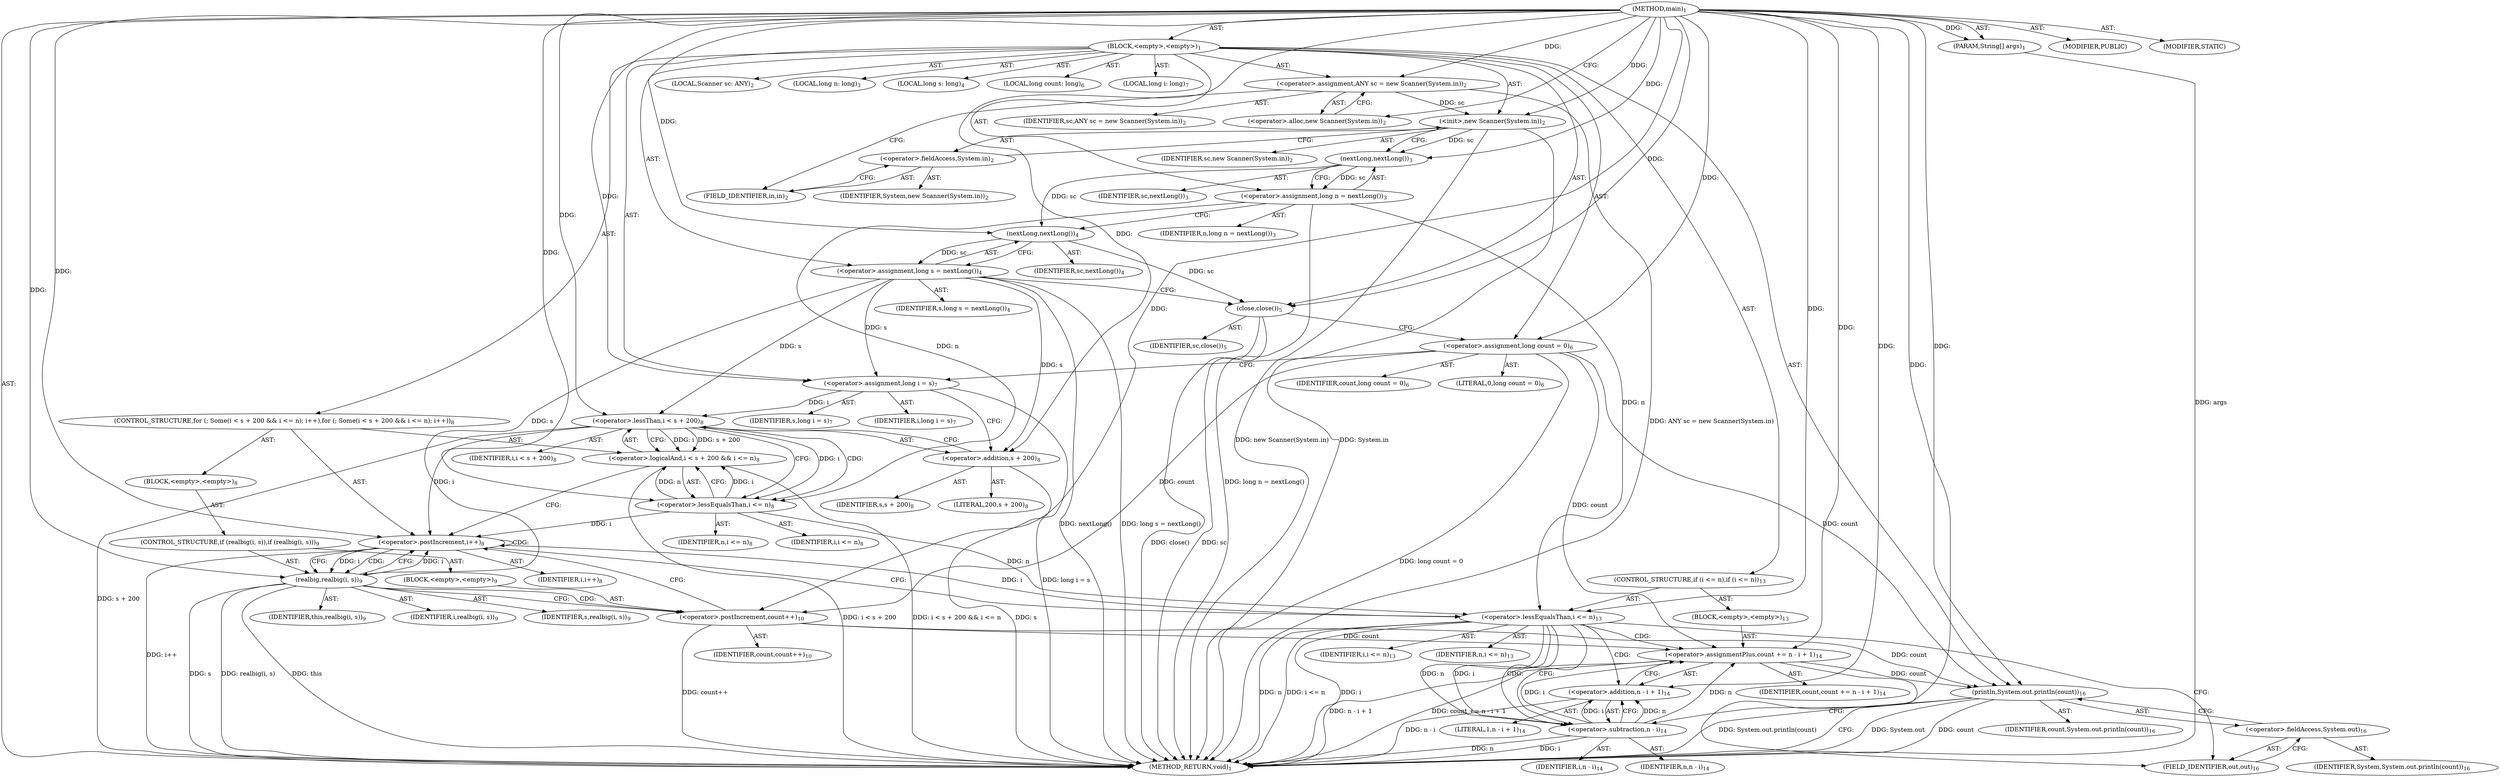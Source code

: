 digraph "main" {  
"19" [label = <(METHOD,main)<SUB>1</SUB>> ]
"20" [label = <(PARAM,String[] args)<SUB>1</SUB>> ]
"21" [label = <(BLOCK,&lt;empty&gt;,&lt;empty&gt;)<SUB>1</SUB>> ]
"4" [label = <(LOCAL,Scanner sc: ANY)<SUB>2</SUB>> ]
"22" [label = <(&lt;operator&gt;.assignment,ANY sc = new Scanner(System.in))<SUB>2</SUB>> ]
"23" [label = <(IDENTIFIER,sc,ANY sc = new Scanner(System.in))<SUB>2</SUB>> ]
"24" [label = <(&lt;operator&gt;.alloc,new Scanner(System.in))<SUB>2</SUB>> ]
"25" [label = <(&lt;init&gt;,new Scanner(System.in))<SUB>2</SUB>> ]
"3" [label = <(IDENTIFIER,sc,new Scanner(System.in))<SUB>2</SUB>> ]
"26" [label = <(&lt;operator&gt;.fieldAccess,System.in)<SUB>2</SUB>> ]
"27" [label = <(IDENTIFIER,System,new Scanner(System.in))<SUB>2</SUB>> ]
"28" [label = <(FIELD_IDENTIFIER,in,in)<SUB>2</SUB>> ]
"29" [label = <(LOCAL,long n: long)<SUB>3</SUB>> ]
"30" [label = <(&lt;operator&gt;.assignment,long n = nextLong())<SUB>3</SUB>> ]
"31" [label = <(IDENTIFIER,n,long n = nextLong())<SUB>3</SUB>> ]
"32" [label = <(nextLong,nextLong())<SUB>3</SUB>> ]
"33" [label = <(IDENTIFIER,sc,nextLong())<SUB>3</SUB>> ]
"34" [label = <(LOCAL,long s: long)<SUB>4</SUB>> ]
"35" [label = <(&lt;operator&gt;.assignment,long s = nextLong())<SUB>4</SUB>> ]
"36" [label = <(IDENTIFIER,s,long s = nextLong())<SUB>4</SUB>> ]
"37" [label = <(nextLong,nextLong())<SUB>4</SUB>> ]
"38" [label = <(IDENTIFIER,sc,nextLong())<SUB>4</SUB>> ]
"39" [label = <(close,close())<SUB>5</SUB>> ]
"40" [label = <(IDENTIFIER,sc,close())<SUB>5</SUB>> ]
"41" [label = <(LOCAL,long count: long)<SUB>6</SUB>> ]
"42" [label = <(&lt;operator&gt;.assignment,long count = 0)<SUB>6</SUB>> ]
"43" [label = <(IDENTIFIER,count,long count = 0)<SUB>6</SUB>> ]
"44" [label = <(LITERAL,0,long count = 0)<SUB>6</SUB>> ]
"45" [label = <(LOCAL,long i: long)<SUB>7</SUB>> ]
"46" [label = <(&lt;operator&gt;.assignment,long i = s)<SUB>7</SUB>> ]
"47" [label = <(IDENTIFIER,i,long i = s)<SUB>7</SUB>> ]
"48" [label = <(IDENTIFIER,s,long i = s)<SUB>7</SUB>> ]
"49" [label = <(CONTROL_STRUCTURE,for (; Some(i &lt; s + 200 &amp;&amp; i &lt;= n); i++),for (; Some(i &lt; s + 200 &amp;&amp; i &lt;= n); i++))<SUB>8</SUB>> ]
"50" [label = <(&lt;operator&gt;.logicalAnd,i &lt; s + 200 &amp;&amp; i &lt;= n)<SUB>8</SUB>> ]
"51" [label = <(&lt;operator&gt;.lessThan,i &lt; s + 200)<SUB>8</SUB>> ]
"52" [label = <(IDENTIFIER,i,i &lt; s + 200)<SUB>8</SUB>> ]
"53" [label = <(&lt;operator&gt;.addition,s + 200)<SUB>8</SUB>> ]
"54" [label = <(IDENTIFIER,s,s + 200)<SUB>8</SUB>> ]
"55" [label = <(LITERAL,200,s + 200)<SUB>8</SUB>> ]
"56" [label = <(&lt;operator&gt;.lessEqualsThan,i &lt;= n)<SUB>8</SUB>> ]
"57" [label = <(IDENTIFIER,i,i &lt;= n)<SUB>8</SUB>> ]
"58" [label = <(IDENTIFIER,n,i &lt;= n)<SUB>8</SUB>> ]
"59" [label = <(&lt;operator&gt;.postIncrement,i++)<SUB>8</SUB>> ]
"60" [label = <(IDENTIFIER,i,i++)<SUB>8</SUB>> ]
"61" [label = <(BLOCK,&lt;empty&gt;,&lt;empty&gt;)<SUB>8</SUB>> ]
"62" [label = <(CONTROL_STRUCTURE,if (realbig(i, s)),if (realbig(i, s)))<SUB>9</SUB>> ]
"63" [label = <(realbig,realbig(i, s))<SUB>9</SUB>> ]
"64" [label = <(IDENTIFIER,this,realbig(i, s))<SUB>9</SUB>> ]
"65" [label = <(IDENTIFIER,i,realbig(i, s))<SUB>9</SUB>> ]
"66" [label = <(IDENTIFIER,s,realbig(i, s))<SUB>9</SUB>> ]
"67" [label = <(BLOCK,&lt;empty&gt;,&lt;empty&gt;)<SUB>9</SUB>> ]
"68" [label = <(&lt;operator&gt;.postIncrement,count++)<SUB>10</SUB>> ]
"69" [label = <(IDENTIFIER,count,count++)<SUB>10</SUB>> ]
"70" [label = <(CONTROL_STRUCTURE,if (i &lt;= n),if (i &lt;= n))<SUB>13</SUB>> ]
"71" [label = <(&lt;operator&gt;.lessEqualsThan,i &lt;= n)<SUB>13</SUB>> ]
"72" [label = <(IDENTIFIER,i,i &lt;= n)<SUB>13</SUB>> ]
"73" [label = <(IDENTIFIER,n,i &lt;= n)<SUB>13</SUB>> ]
"74" [label = <(BLOCK,&lt;empty&gt;,&lt;empty&gt;)<SUB>13</SUB>> ]
"75" [label = <(&lt;operator&gt;.assignmentPlus,count += n - i + 1)<SUB>14</SUB>> ]
"76" [label = <(IDENTIFIER,count,count += n - i + 1)<SUB>14</SUB>> ]
"77" [label = <(&lt;operator&gt;.addition,n - i + 1)<SUB>14</SUB>> ]
"78" [label = <(&lt;operator&gt;.subtraction,n - i)<SUB>14</SUB>> ]
"79" [label = <(IDENTIFIER,n,n - i)<SUB>14</SUB>> ]
"80" [label = <(IDENTIFIER,i,n - i)<SUB>14</SUB>> ]
"81" [label = <(LITERAL,1,n - i + 1)<SUB>14</SUB>> ]
"82" [label = <(println,System.out.println(count))<SUB>16</SUB>> ]
"83" [label = <(&lt;operator&gt;.fieldAccess,System.out)<SUB>16</SUB>> ]
"84" [label = <(IDENTIFIER,System,System.out.println(count))<SUB>16</SUB>> ]
"85" [label = <(FIELD_IDENTIFIER,out,out)<SUB>16</SUB>> ]
"86" [label = <(IDENTIFIER,count,System.out.println(count))<SUB>16</SUB>> ]
"87" [label = <(MODIFIER,PUBLIC)> ]
"88" [label = <(MODIFIER,STATIC)> ]
"89" [label = <(METHOD_RETURN,void)<SUB>1</SUB>> ]
  "19" -> "20"  [ label = "AST: "] 
  "19" -> "21"  [ label = "AST: "] 
  "19" -> "87"  [ label = "AST: "] 
  "19" -> "88"  [ label = "AST: "] 
  "19" -> "89"  [ label = "AST: "] 
  "21" -> "4"  [ label = "AST: "] 
  "21" -> "22"  [ label = "AST: "] 
  "21" -> "25"  [ label = "AST: "] 
  "21" -> "29"  [ label = "AST: "] 
  "21" -> "30"  [ label = "AST: "] 
  "21" -> "34"  [ label = "AST: "] 
  "21" -> "35"  [ label = "AST: "] 
  "21" -> "39"  [ label = "AST: "] 
  "21" -> "41"  [ label = "AST: "] 
  "21" -> "42"  [ label = "AST: "] 
  "21" -> "45"  [ label = "AST: "] 
  "21" -> "46"  [ label = "AST: "] 
  "21" -> "49"  [ label = "AST: "] 
  "21" -> "70"  [ label = "AST: "] 
  "21" -> "82"  [ label = "AST: "] 
  "22" -> "23"  [ label = "AST: "] 
  "22" -> "24"  [ label = "AST: "] 
  "25" -> "3"  [ label = "AST: "] 
  "25" -> "26"  [ label = "AST: "] 
  "26" -> "27"  [ label = "AST: "] 
  "26" -> "28"  [ label = "AST: "] 
  "30" -> "31"  [ label = "AST: "] 
  "30" -> "32"  [ label = "AST: "] 
  "32" -> "33"  [ label = "AST: "] 
  "35" -> "36"  [ label = "AST: "] 
  "35" -> "37"  [ label = "AST: "] 
  "37" -> "38"  [ label = "AST: "] 
  "39" -> "40"  [ label = "AST: "] 
  "42" -> "43"  [ label = "AST: "] 
  "42" -> "44"  [ label = "AST: "] 
  "46" -> "47"  [ label = "AST: "] 
  "46" -> "48"  [ label = "AST: "] 
  "49" -> "50"  [ label = "AST: "] 
  "49" -> "59"  [ label = "AST: "] 
  "49" -> "61"  [ label = "AST: "] 
  "50" -> "51"  [ label = "AST: "] 
  "50" -> "56"  [ label = "AST: "] 
  "51" -> "52"  [ label = "AST: "] 
  "51" -> "53"  [ label = "AST: "] 
  "53" -> "54"  [ label = "AST: "] 
  "53" -> "55"  [ label = "AST: "] 
  "56" -> "57"  [ label = "AST: "] 
  "56" -> "58"  [ label = "AST: "] 
  "59" -> "60"  [ label = "AST: "] 
  "61" -> "62"  [ label = "AST: "] 
  "62" -> "63"  [ label = "AST: "] 
  "62" -> "67"  [ label = "AST: "] 
  "63" -> "64"  [ label = "AST: "] 
  "63" -> "65"  [ label = "AST: "] 
  "63" -> "66"  [ label = "AST: "] 
  "67" -> "68"  [ label = "AST: "] 
  "68" -> "69"  [ label = "AST: "] 
  "70" -> "71"  [ label = "AST: "] 
  "70" -> "74"  [ label = "AST: "] 
  "71" -> "72"  [ label = "AST: "] 
  "71" -> "73"  [ label = "AST: "] 
  "74" -> "75"  [ label = "AST: "] 
  "75" -> "76"  [ label = "AST: "] 
  "75" -> "77"  [ label = "AST: "] 
  "77" -> "78"  [ label = "AST: "] 
  "77" -> "81"  [ label = "AST: "] 
  "78" -> "79"  [ label = "AST: "] 
  "78" -> "80"  [ label = "AST: "] 
  "82" -> "83"  [ label = "AST: "] 
  "82" -> "86"  [ label = "AST: "] 
  "83" -> "84"  [ label = "AST: "] 
  "83" -> "85"  [ label = "AST: "] 
  "22" -> "28"  [ label = "CFG: "] 
  "25" -> "32"  [ label = "CFG: "] 
  "30" -> "37"  [ label = "CFG: "] 
  "35" -> "39"  [ label = "CFG: "] 
  "39" -> "42"  [ label = "CFG: "] 
  "42" -> "46"  [ label = "CFG: "] 
  "46" -> "53"  [ label = "CFG: "] 
  "82" -> "89"  [ label = "CFG: "] 
  "24" -> "22"  [ label = "CFG: "] 
  "26" -> "25"  [ label = "CFG: "] 
  "32" -> "30"  [ label = "CFG: "] 
  "37" -> "35"  [ label = "CFG: "] 
  "50" -> "59"  [ label = "CFG: "] 
  "59" -> "63"  [ label = "CFG: "] 
  "59" -> "71"  [ label = "CFG: "] 
  "71" -> "78"  [ label = "CFG: "] 
  "71" -> "85"  [ label = "CFG: "] 
  "83" -> "82"  [ label = "CFG: "] 
  "28" -> "26"  [ label = "CFG: "] 
  "51" -> "50"  [ label = "CFG: "] 
  "51" -> "56"  [ label = "CFG: "] 
  "56" -> "50"  [ label = "CFG: "] 
  "75" -> "85"  [ label = "CFG: "] 
  "85" -> "83"  [ label = "CFG: "] 
  "53" -> "51"  [ label = "CFG: "] 
  "63" -> "59"  [ label = "CFG: "] 
  "63" -> "68"  [ label = "CFG: "] 
  "77" -> "75"  [ label = "CFG: "] 
  "68" -> "59"  [ label = "CFG: "] 
  "78" -> "77"  [ label = "CFG: "] 
  "19" -> "24"  [ label = "CFG: "] 
  "20" -> "89"  [ label = "DDG: args"] 
  "22" -> "89"  [ label = "DDG: ANY sc = new Scanner(System.in)"] 
  "25" -> "89"  [ label = "DDG: System.in"] 
  "25" -> "89"  [ label = "DDG: new Scanner(System.in)"] 
  "30" -> "89"  [ label = "DDG: long n = nextLong()"] 
  "35" -> "89"  [ label = "DDG: nextLong()"] 
  "35" -> "89"  [ label = "DDG: long s = nextLong()"] 
  "39" -> "89"  [ label = "DDG: sc"] 
  "39" -> "89"  [ label = "DDG: close()"] 
  "42" -> "89"  [ label = "DDG: long count = 0"] 
  "46" -> "89"  [ label = "DDG: long i = s"] 
  "53" -> "89"  [ label = "DDG: s"] 
  "51" -> "89"  [ label = "DDG: s + 200"] 
  "50" -> "89"  [ label = "DDG: i &lt; s + 200"] 
  "50" -> "89"  [ label = "DDG: i &lt; s + 200 &amp;&amp; i &lt;= n"] 
  "59" -> "89"  [ label = "DDG: i++"] 
  "71" -> "89"  [ label = "DDG: i"] 
  "71" -> "89"  [ label = "DDG: n"] 
  "71" -> "89"  [ label = "DDG: i &lt;= n"] 
  "78" -> "89"  [ label = "DDG: n"] 
  "78" -> "89"  [ label = "DDG: i"] 
  "77" -> "89"  [ label = "DDG: n - i"] 
  "75" -> "89"  [ label = "DDG: n - i + 1"] 
  "75" -> "89"  [ label = "DDG: count += n - i + 1"] 
  "82" -> "89"  [ label = "DDG: System.out"] 
  "82" -> "89"  [ label = "DDG: count"] 
  "82" -> "89"  [ label = "DDG: System.out.println(count)"] 
  "63" -> "89"  [ label = "DDG: s"] 
  "63" -> "89"  [ label = "DDG: realbig(i, s)"] 
  "68" -> "89"  [ label = "DDG: count++"] 
  "63" -> "89"  [ label = "DDG: this"] 
  "19" -> "20"  [ label = "DDG: "] 
  "19" -> "22"  [ label = "DDG: "] 
  "32" -> "30"  [ label = "DDG: sc"] 
  "37" -> "35"  [ label = "DDG: sc"] 
  "19" -> "42"  [ label = "DDG: "] 
  "35" -> "46"  [ label = "DDG: s"] 
  "19" -> "46"  [ label = "DDG: "] 
  "22" -> "25"  [ label = "DDG: sc"] 
  "19" -> "25"  [ label = "DDG: "] 
  "37" -> "39"  [ label = "DDG: sc"] 
  "19" -> "39"  [ label = "DDG: "] 
  "42" -> "82"  [ label = "DDG: count"] 
  "75" -> "82"  [ label = "DDG: count"] 
  "68" -> "82"  [ label = "DDG: count"] 
  "19" -> "82"  [ label = "DDG: "] 
  "25" -> "32"  [ label = "DDG: sc"] 
  "19" -> "32"  [ label = "DDG: "] 
  "32" -> "37"  [ label = "DDG: sc"] 
  "19" -> "37"  [ label = "DDG: "] 
  "51" -> "50"  [ label = "DDG: i"] 
  "51" -> "50"  [ label = "DDG: s + 200"] 
  "56" -> "50"  [ label = "DDG: i"] 
  "56" -> "50"  [ label = "DDG: n"] 
  "51" -> "59"  [ label = "DDG: i"] 
  "56" -> "59"  [ label = "DDG: i"] 
  "63" -> "59"  [ label = "DDG: i"] 
  "19" -> "59"  [ label = "DDG: "] 
  "59" -> "71"  [ label = "DDG: i"] 
  "19" -> "71"  [ label = "DDG: "] 
  "30" -> "71"  [ label = "DDG: n"] 
  "56" -> "71"  [ label = "DDG: n"] 
  "78" -> "75"  [ label = "DDG: n"] 
  "78" -> "75"  [ label = "DDG: i"] 
  "19" -> "75"  [ label = "DDG: "] 
  "46" -> "51"  [ label = "DDG: i"] 
  "19" -> "51"  [ label = "DDG: "] 
  "35" -> "51"  [ label = "DDG: s"] 
  "51" -> "56"  [ label = "DDG: i"] 
  "19" -> "56"  [ label = "DDG: "] 
  "30" -> "56"  [ label = "DDG: n"] 
  "42" -> "75"  [ label = "DDG: count"] 
  "68" -> "75"  [ label = "DDG: count"] 
  "19" -> "53"  [ label = "DDG: "] 
  "35" -> "53"  [ label = "DDG: s"] 
  "19" -> "63"  [ label = "DDG: "] 
  "59" -> "63"  [ label = "DDG: i"] 
  "35" -> "63"  [ label = "DDG: s"] 
  "78" -> "77"  [ label = "DDG: n"] 
  "78" -> "77"  [ label = "DDG: i"] 
  "19" -> "77"  [ label = "DDG: "] 
  "42" -> "68"  [ label = "DDG: count"] 
  "19" -> "68"  [ label = "DDG: "] 
  "71" -> "78"  [ label = "DDG: n"] 
  "19" -> "78"  [ label = "DDG: "] 
  "71" -> "78"  [ label = "DDG: i"] 
  "59" -> "59"  [ label = "CDG: "] 
  "59" -> "63"  [ label = "CDG: "] 
  "71" -> "77"  [ label = "CDG: "] 
  "71" -> "75"  [ label = "CDG: "] 
  "71" -> "78"  [ label = "CDG: "] 
  "51" -> "56"  [ label = "CDG: "] 
  "63" -> "68"  [ label = "CDG: "] 
}
